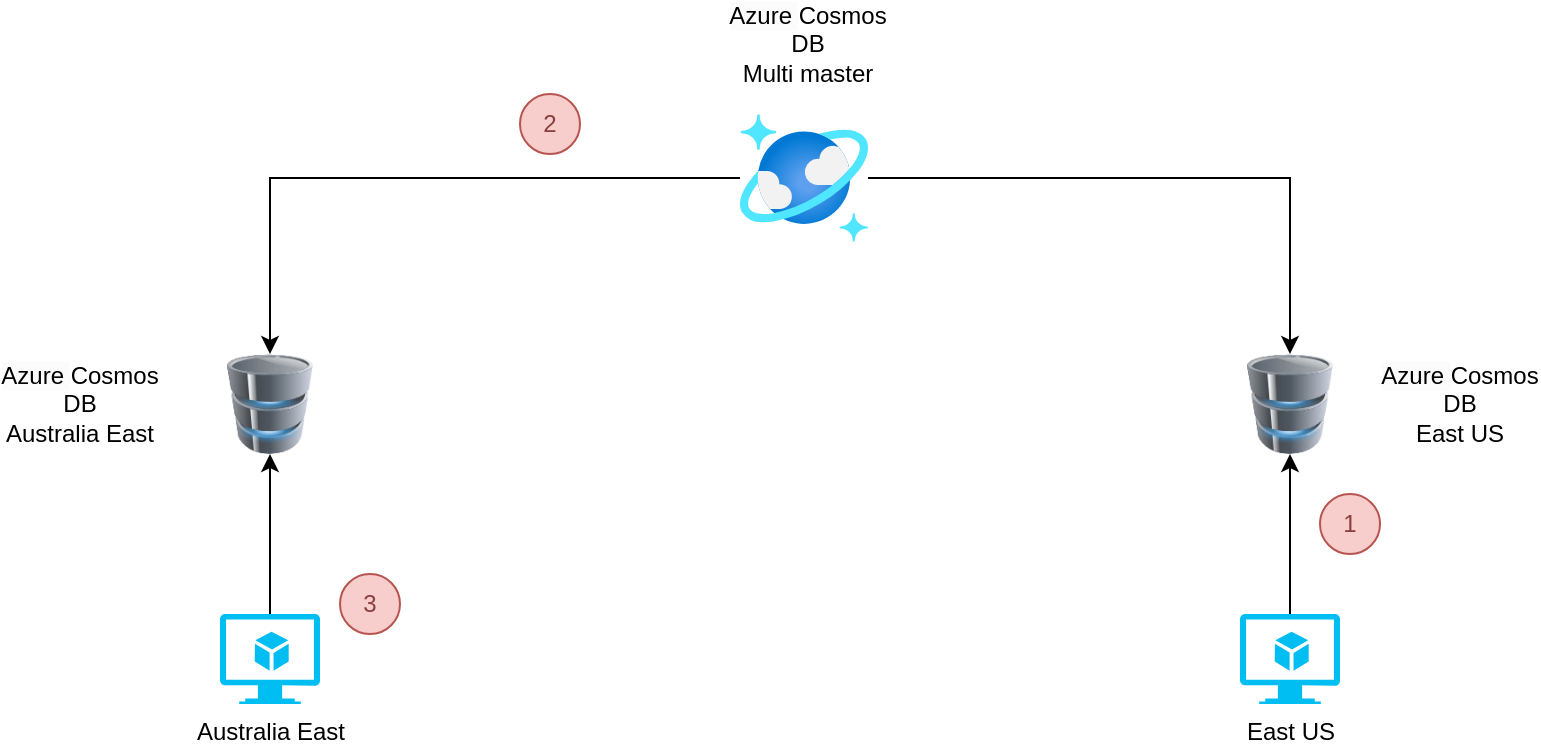 <mxfile version="26.0.11">
  <diagram id="WI9T0HZ2pTsCkuznbFz-" name="Page-1">
    <mxGraphModel dx="1512" dy="990" grid="0" gridSize="10" guides="1" tooltips="1" connect="1" arrows="1" fold="1" page="1" pageScale="1" pageWidth="1169" pageHeight="827" math="0" shadow="0">
      <root>
        <mxCell id="0" />
        <mxCell id="1" parent="0" />
        <mxCell id="PavSUfwos_jAast6xKNJ-12" style="edgeStyle=orthogonalEdgeStyle;rounded=0;orthogonalLoop=1;jettySize=auto;html=1;entryX=0.5;entryY=1;entryDx=0;entryDy=0;" edge="1" parent="1" source="PavSUfwos_jAast6xKNJ-1" target="PavSUfwos_jAast6xKNJ-7">
          <mxGeometry relative="1" as="geometry">
            <mxPoint x="225" y="290" as="targetPoint" />
          </mxGeometry>
        </mxCell>
        <mxCell id="PavSUfwos_jAast6xKNJ-1" value="Australia East" style="verticalLabelPosition=bottom;html=1;verticalAlign=top;align=center;strokeColor=none;fillColor=#00BEF2;shape=mxgraph.azure.virtual_machine_feature;pointerEvents=1;" vertex="1" parent="1">
          <mxGeometry x="200" y="330" width="50" height="45" as="geometry" />
        </mxCell>
        <mxCell id="PavSUfwos_jAast6xKNJ-13" style="edgeStyle=orthogonalEdgeStyle;rounded=0;orthogonalLoop=1;jettySize=auto;html=1;" edge="1" parent="1" source="PavSUfwos_jAast6xKNJ-2" target="PavSUfwos_jAast6xKNJ-8">
          <mxGeometry relative="1" as="geometry">
            <mxPoint x="735" y="300" as="targetPoint" />
          </mxGeometry>
        </mxCell>
        <mxCell id="PavSUfwos_jAast6xKNJ-2" value="East US" style="verticalLabelPosition=bottom;html=1;verticalAlign=top;align=center;strokeColor=none;fillColor=#00BEF2;shape=mxgraph.azure.virtual_machine_feature;pointerEvents=1;" vertex="1" parent="1">
          <mxGeometry x="710" y="330" width="50" height="45" as="geometry" />
        </mxCell>
        <mxCell id="PavSUfwos_jAast6xKNJ-9" style="edgeStyle=orthogonalEdgeStyle;rounded=0;orthogonalLoop=1;jettySize=auto;html=1;entryX=0.5;entryY=0;entryDx=0;entryDy=0;" edge="1" parent="1" source="PavSUfwos_jAast6xKNJ-3" target="PavSUfwos_jAast6xKNJ-7">
          <mxGeometry relative="1" as="geometry" />
        </mxCell>
        <mxCell id="PavSUfwos_jAast6xKNJ-10" style="edgeStyle=orthogonalEdgeStyle;rounded=0;orthogonalLoop=1;jettySize=auto;html=1;entryX=0.5;entryY=0;entryDx=0;entryDy=0;" edge="1" parent="1" source="PavSUfwos_jAast6xKNJ-3" target="PavSUfwos_jAast6xKNJ-8">
          <mxGeometry relative="1" as="geometry" />
        </mxCell>
        <mxCell id="PavSUfwos_jAast6xKNJ-3" value="" style="image;aspect=fixed;html=1;points=[];align=center;fontSize=12;image=img/lib/azure2/databases/Azure_Cosmos_DB.svg;" vertex="1" parent="1">
          <mxGeometry x="460" y="80" width="64" height="64" as="geometry" />
        </mxCell>
        <mxCell id="PavSUfwos_jAast6xKNJ-7" value="" style="image;html=1;image=img/lib/clip_art/computers/Database_128x128.png" vertex="1" parent="1">
          <mxGeometry x="200" y="200" width="50" height="50" as="geometry" />
        </mxCell>
        <mxCell id="PavSUfwos_jAast6xKNJ-8" value="" style="image;html=1;image=img/lib/clip_art/computers/Database_128x128.png" vertex="1" parent="1">
          <mxGeometry x="710" y="200" width="50" height="50" as="geometry" />
        </mxCell>
        <mxCell id="PavSUfwos_jAast6xKNJ-14" value="&lt;span style=&quot;text-wrap-mode: nowrap; background-color: rgb(255, 255, 255);&quot;&gt;&lt;span style=&quot;background-color: rgb(251, 251, 251);&quot;&gt;Azure&amp;nbsp;&lt;/span&gt;Cosmos DB&lt;/span&gt;&lt;div style=&quot;text-wrap-mode: nowrap;&quot;&gt;East US&lt;/div&gt;" style="text;strokeColor=none;align=center;fillColor=none;html=1;verticalAlign=middle;whiteSpace=wrap;rounded=0;" vertex="1" parent="1">
          <mxGeometry x="790" y="210" width="60" height="30" as="geometry" />
        </mxCell>
        <mxCell id="PavSUfwos_jAast6xKNJ-16" value="&lt;span style=&quot;text-wrap-mode: nowrap; background-color: rgb(255, 255, 255);&quot;&gt;&lt;span style=&quot;background-color: rgb(251, 251, 251);&quot;&gt;Azure&amp;nbsp;&lt;/span&gt;Cosmos DB&lt;/span&gt;&lt;div style=&quot;text-wrap-mode: nowrap;&quot;&gt;Australia East&lt;/div&gt;" style="text;strokeColor=none;align=center;fillColor=none;html=1;verticalAlign=middle;whiteSpace=wrap;rounded=0;" vertex="1" parent="1">
          <mxGeometry x="100" y="210" width="60" height="30" as="geometry" />
        </mxCell>
        <mxCell id="PavSUfwos_jAast6xKNJ-18" value="1" style="ellipse;whiteSpace=wrap;html=1;aspect=fixed;fillColor=#f8cecc;strokeColor=#b85450;fontColor=light-dark(#883f3f, #ededed);" vertex="1" parent="1">
          <mxGeometry x="750" y="270" width="30" height="30" as="geometry" />
        </mxCell>
        <mxCell id="PavSUfwos_jAast6xKNJ-19" value="2" style="ellipse;whiteSpace=wrap;html=1;aspect=fixed;fillColor=#f8cecc;strokeColor=#b85450;fontColor=light-dark(#883f3f, #ededed);" vertex="1" parent="1">
          <mxGeometry x="350" y="70" width="30" height="30" as="geometry" />
        </mxCell>
        <mxCell id="PavSUfwos_jAast6xKNJ-20" value="3" style="ellipse;whiteSpace=wrap;html=1;aspect=fixed;fillColor=#f8cecc;strokeColor=#b85450;fontColor=light-dark(#883f3f, #ededed);" vertex="1" parent="1">
          <mxGeometry x="260" y="310" width="30" height="30" as="geometry" />
        </mxCell>
        <mxCell id="PavSUfwos_jAast6xKNJ-22" value="&lt;span style=&quot;text-wrap-mode: nowrap; background-color: rgb(255, 255, 255);&quot;&gt;&lt;span style=&quot;background-color: rgb(251, 251, 251);&quot;&gt;Azure&amp;nbsp;&lt;/span&gt;Cosmos DB&lt;/span&gt;&lt;div style=&quot;text-wrap-mode: nowrap;&quot;&gt;Multi master&lt;/div&gt;" style="text;strokeColor=none;align=center;fillColor=none;html=1;verticalAlign=middle;whiteSpace=wrap;rounded=0;" vertex="1" parent="1">
          <mxGeometry x="464" y="30" width="60" height="30" as="geometry" />
        </mxCell>
      </root>
    </mxGraphModel>
  </diagram>
</mxfile>
